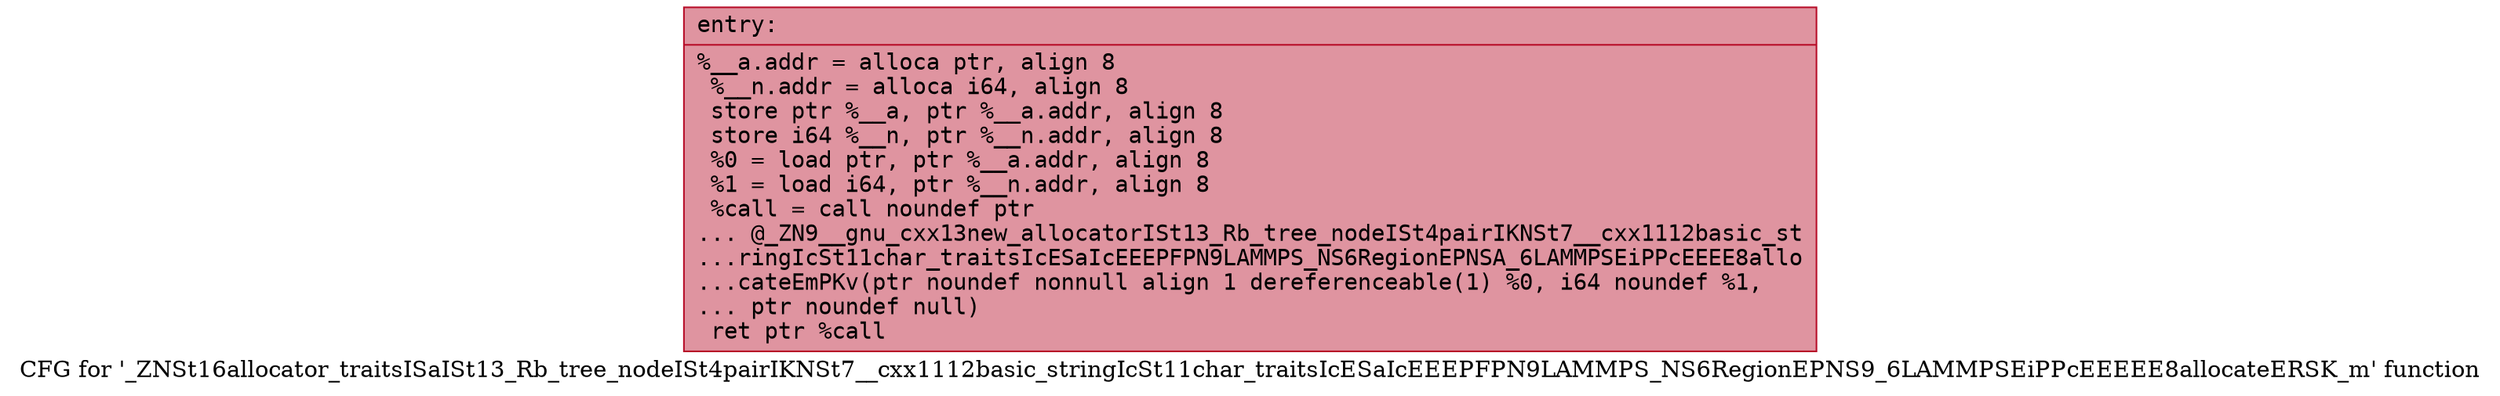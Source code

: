 digraph "CFG for '_ZNSt16allocator_traitsISaISt13_Rb_tree_nodeISt4pairIKNSt7__cxx1112basic_stringIcSt11char_traitsIcESaIcEEEPFPN9LAMMPS_NS6RegionEPNS9_6LAMMPSEiPPcEEEEE8allocateERSK_m' function" {
	label="CFG for '_ZNSt16allocator_traitsISaISt13_Rb_tree_nodeISt4pairIKNSt7__cxx1112basic_stringIcSt11char_traitsIcESaIcEEEPFPN9LAMMPS_NS6RegionEPNS9_6LAMMPSEiPPcEEEEE8allocateERSK_m' function";

	Node0x561837ef19c0 [shape=record,color="#b70d28ff", style=filled, fillcolor="#b70d2870" fontname="Courier",label="{entry:\l|  %__a.addr = alloca ptr, align 8\l  %__n.addr = alloca i64, align 8\l  store ptr %__a, ptr %__a.addr, align 8\l  store i64 %__n, ptr %__n.addr, align 8\l  %0 = load ptr, ptr %__a.addr, align 8\l  %1 = load i64, ptr %__n.addr, align 8\l  %call = call noundef ptr\l... @_ZN9__gnu_cxx13new_allocatorISt13_Rb_tree_nodeISt4pairIKNSt7__cxx1112basic_st\l...ringIcSt11char_traitsIcESaIcEEEPFPN9LAMMPS_NS6RegionEPNSA_6LAMMPSEiPPcEEEE8allo\l...cateEmPKv(ptr noundef nonnull align 1 dereferenceable(1) %0, i64 noundef %1,\l... ptr noundef null)\l  ret ptr %call\l}"];
}
